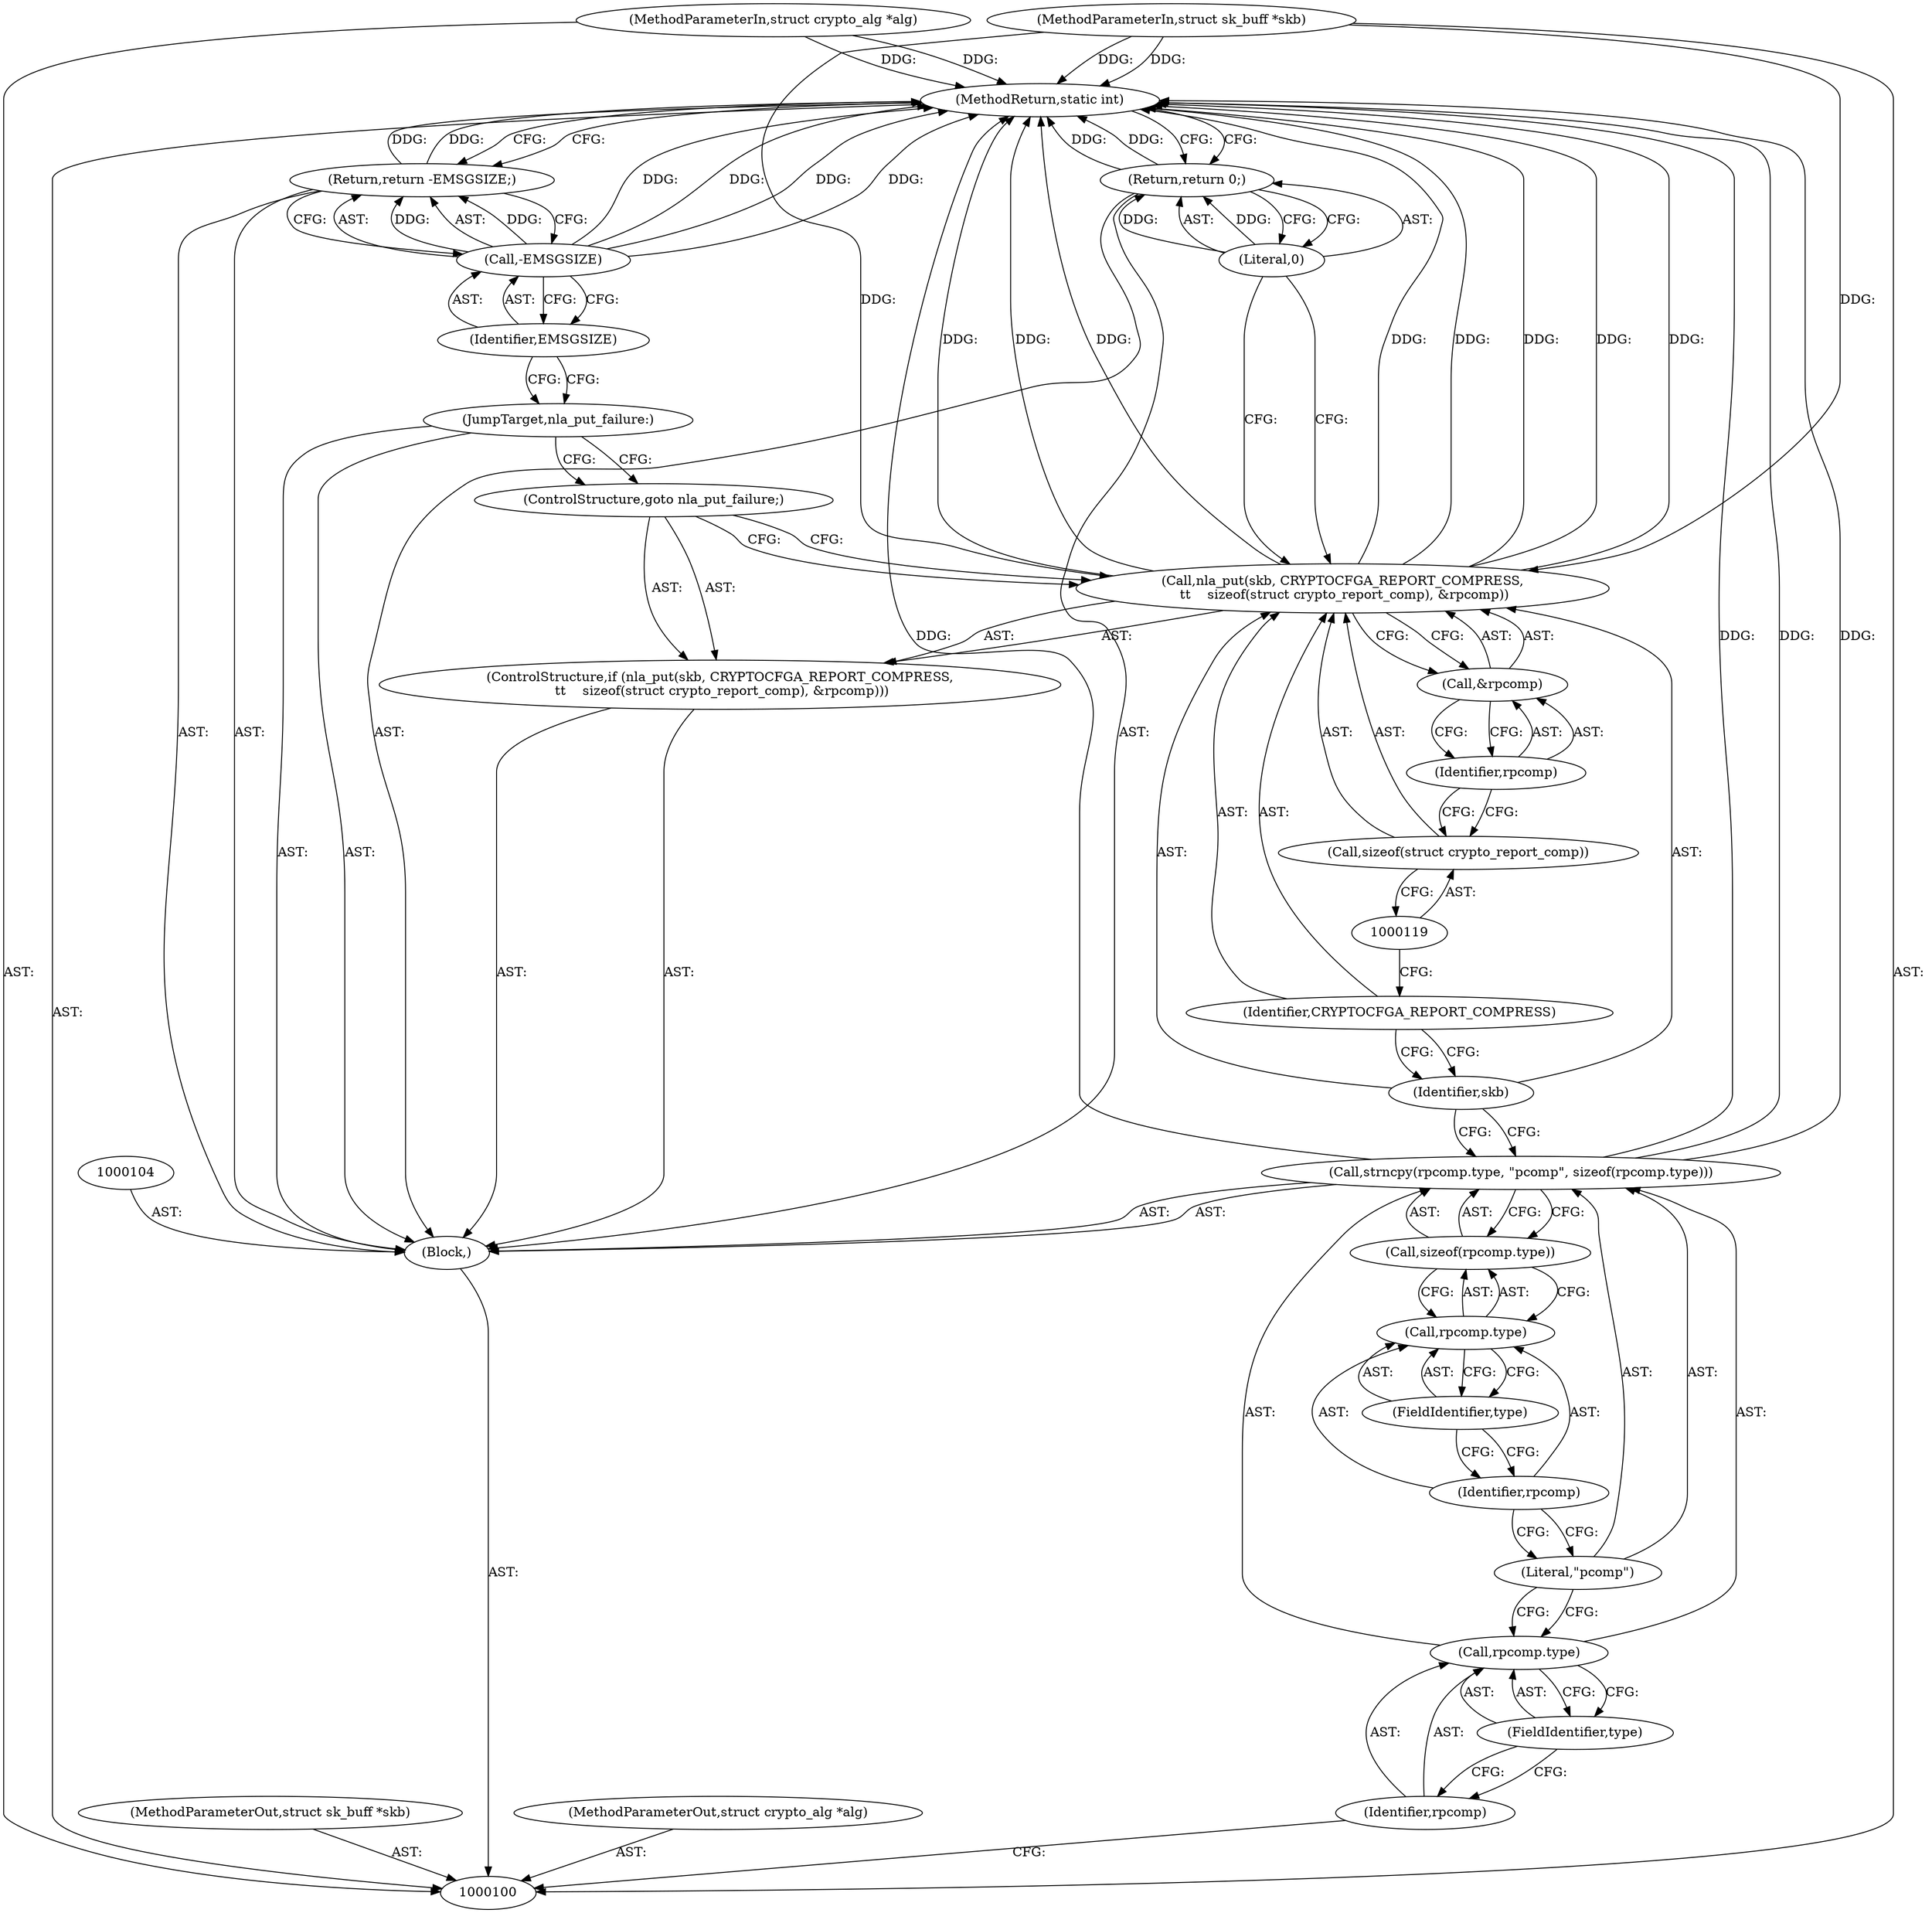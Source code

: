 digraph "0_linux_9a5467bf7b6e9e02ec9c3da4e23747c05faeaac6_8" {
"1000129" [label="(MethodReturn,static int)"];
"1000101" [label="(MethodParameterIn,struct sk_buff *skb)"];
"1000169" [label="(MethodParameterOut,struct sk_buff *skb)"];
"1000102" [label="(MethodParameterIn,struct crypto_alg *alg)"];
"1000170" [label="(MethodParameterOut,struct crypto_alg *alg)"];
"1000125" [label="(JumpTarget,nla_put_failure:)"];
"1000126" [label="(Return,return -EMSGSIZE;)"];
"1000127" [label="(Call,-EMSGSIZE)"];
"1000128" [label="(Identifier,EMSGSIZE)"];
"1000103" [label="(Block,)"];
"1000105" [label="(Call,strncpy(rpcomp.type, \"pcomp\", sizeof(rpcomp.type)))"];
"1000108" [label="(FieldIdentifier,type)"];
"1000109" [label="(Literal,\"pcomp\")"];
"1000110" [label="(Call,sizeof(rpcomp.type))"];
"1000111" [label="(Call,rpcomp.type)"];
"1000112" [label="(Identifier,rpcomp)"];
"1000113" [label="(FieldIdentifier,type)"];
"1000106" [label="(Call,rpcomp.type)"];
"1000107" [label="(Identifier,rpcomp)"];
"1000116" [label="(Identifier,skb)"];
"1000117" [label="(Identifier,CRYPTOCFGA_REPORT_COMPRESS)"];
"1000114" [label="(ControlStructure,if (nla_put(skb, CRYPTOCFGA_REPORT_COMPRESS,\n \t\t    sizeof(struct crypto_report_comp), &rpcomp)))"];
"1000115" [label="(Call,nla_put(skb, CRYPTOCFGA_REPORT_COMPRESS,\n \t\t    sizeof(struct crypto_report_comp), &rpcomp))"];
"1000120" [label="(Call,&rpcomp)"];
"1000121" [label="(Identifier,rpcomp)"];
"1000118" [label="(Call,sizeof(struct crypto_report_comp))"];
"1000122" [label="(ControlStructure,goto nla_put_failure;)"];
"1000123" [label="(Return,return 0;)"];
"1000124" [label="(Literal,0)"];
"1000129" -> "1000100"  [label="AST: "];
"1000129" -> "1000123"  [label="CFG: "];
"1000129" -> "1000126"  [label="CFG: "];
"1000126" -> "1000129"  [label="DDG: "];
"1000115" -> "1000129"  [label="DDG: "];
"1000115" -> "1000129"  [label="DDG: "];
"1000115" -> "1000129"  [label="DDG: "];
"1000115" -> "1000129"  [label="DDG: "];
"1000105" -> "1000129"  [label="DDG: "];
"1000105" -> "1000129"  [label="DDG: "];
"1000127" -> "1000129"  [label="DDG: "];
"1000127" -> "1000129"  [label="DDG: "];
"1000102" -> "1000129"  [label="DDG: "];
"1000101" -> "1000129"  [label="DDG: "];
"1000123" -> "1000129"  [label="DDG: "];
"1000101" -> "1000100"  [label="AST: "];
"1000101" -> "1000129"  [label="DDG: "];
"1000101" -> "1000115"  [label="DDG: "];
"1000169" -> "1000100"  [label="AST: "];
"1000102" -> "1000100"  [label="AST: "];
"1000102" -> "1000129"  [label="DDG: "];
"1000170" -> "1000100"  [label="AST: "];
"1000125" -> "1000103"  [label="AST: "];
"1000125" -> "1000122"  [label="CFG: "];
"1000128" -> "1000125"  [label="CFG: "];
"1000126" -> "1000103"  [label="AST: "];
"1000126" -> "1000127"  [label="CFG: "];
"1000127" -> "1000126"  [label="AST: "];
"1000129" -> "1000126"  [label="CFG: "];
"1000126" -> "1000129"  [label="DDG: "];
"1000127" -> "1000126"  [label="DDG: "];
"1000127" -> "1000126"  [label="AST: "];
"1000127" -> "1000128"  [label="CFG: "];
"1000128" -> "1000127"  [label="AST: "];
"1000126" -> "1000127"  [label="CFG: "];
"1000127" -> "1000129"  [label="DDG: "];
"1000127" -> "1000129"  [label="DDG: "];
"1000127" -> "1000126"  [label="DDG: "];
"1000128" -> "1000127"  [label="AST: "];
"1000128" -> "1000125"  [label="CFG: "];
"1000127" -> "1000128"  [label="CFG: "];
"1000103" -> "1000100"  [label="AST: "];
"1000104" -> "1000103"  [label="AST: "];
"1000105" -> "1000103"  [label="AST: "];
"1000114" -> "1000103"  [label="AST: "];
"1000123" -> "1000103"  [label="AST: "];
"1000125" -> "1000103"  [label="AST: "];
"1000126" -> "1000103"  [label="AST: "];
"1000105" -> "1000103"  [label="AST: "];
"1000105" -> "1000110"  [label="CFG: "];
"1000106" -> "1000105"  [label="AST: "];
"1000109" -> "1000105"  [label="AST: "];
"1000110" -> "1000105"  [label="AST: "];
"1000116" -> "1000105"  [label="CFG: "];
"1000105" -> "1000129"  [label="DDG: "];
"1000105" -> "1000129"  [label="DDG: "];
"1000108" -> "1000106"  [label="AST: "];
"1000108" -> "1000107"  [label="CFG: "];
"1000106" -> "1000108"  [label="CFG: "];
"1000109" -> "1000105"  [label="AST: "];
"1000109" -> "1000106"  [label="CFG: "];
"1000112" -> "1000109"  [label="CFG: "];
"1000110" -> "1000105"  [label="AST: "];
"1000110" -> "1000111"  [label="CFG: "];
"1000111" -> "1000110"  [label="AST: "];
"1000105" -> "1000110"  [label="CFG: "];
"1000111" -> "1000110"  [label="AST: "];
"1000111" -> "1000113"  [label="CFG: "];
"1000112" -> "1000111"  [label="AST: "];
"1000113" -> "1000111"  [label="AST: "];
"1000110" -> "1000111"  [label="CFG: "];
"1000112" -> "1000111"  [label="AST: "];
"1000112" -> "1000109"  [label="CFG: "];
"1000113" -> "1000112"  [label="CFG: "];
"1000113" -> "1000111"  [label="AST: "];
"1000113" -> "1000112"  [label="CFG: "];
"1000111" -> "1000113"  [label="CFG: "];
"1000106" -> "1000105"  [label="AST: "];
"1000106" -> "1000108"  [label="CFG: "];
"1000107" -> "1000106"  [label="AST: "];
"1000108" -> "1000106"  [label="AST: "];
"1000109" -> "1000106"  [label="CFG: "];
"1000107" -> "1000106"  [label="AST: "];
"1000107" -> "1000100"  [label="CFG: "];
"1000108" -> "1000107"  [label="CFG: "];
"1000116" -> "1000115"  [label="AST: "];
"1000116" -> "1000105"  [label="CFG: "];
"1000117" -> "1000116"  [label="CFG: "];
"1000117" -> "1000115"  [label="AST: "];
"1000117" -> "1000116"  [label="CFG: "];
"1000119" -> "1000117"  [label="CFG: "];
"1000114" -> "1000103"  [label="AST: "];
"1000115" -> "1000114"  [label="AST: "];
"1000122" -> "1000114"  [label="AST: "];
"1000115" -> "1000114"  [label="AST: "];
"1000115" -> "1000120"  [label="CFG: "];
"1000116" -> "1000115"  [label="AST: "];
"1000117" -> "1000115"  [label="AST: "];
"1000118" -> "1000115"  [label="AST: "];
"1000120" -> "1000115"  [label="AST: "];
"1000122" -> "1000115"  [label="CFG: "];
"1000124" -> "1000115"  [label="CFG: "];
"1000115" -> "1000129"  [label="DDG: "];
"1000115" -> "1000129"  [label="DDG: "];
"1000115" -> "1000129"  [label="DDG: "];
"1000115" -> "1000129"  [label="DDG: "];
"1000101" -> "1000115"  [label="DDG: "];
"1000120" -> "1000115"  [label="AST: "];
"1000120" -> "1000121"  [label="CFG: "];
"1000121" -> "1000120"  [label="AST: "];
"1000115" -> "1000120"  [label="CFG: "];
"1000121" -> "1000120"  [label="AST: "];
"1000121" -> "1000118"  [label="CFG: "];
"1000120" -> "1000121"  [label="CFG: "];
"1000118" -> "1000115"  [label="AST: "];
"1000118" -> "1000119"  [label="CFG: "];
"1000119" -> "1000118"  [label="AST: "];
"1000121" -> "1000118"  [label="CFG: "];
"1000122" -> "1000114"  [label="AST: "];
"1000122" -> "1000115"  [label="CFG: "];
"1000125" -> "1000122"  [label="CFG: "];
"1000123" -> "1000103"  [label="AST: "];
"1000123" -> "1000124"  [label="CFG: "];
"1000124" -> "1000123"  [label="AST: "];
"1000129" -> "1000123"  [label="CFG: "];
"1000123" -> "1000129"  [label="DDG: "];
"1000124" -> "1000123"  [label="DDG: "];
"1000124" -> "1000123"  [label="AST: "];
"1000124" -> "1000115"  [label="CFG: "];
"1000123" -> "1000124"  [label="CFG: "];
"1000124" -> "1000123"  [label="DDG: "];
}

